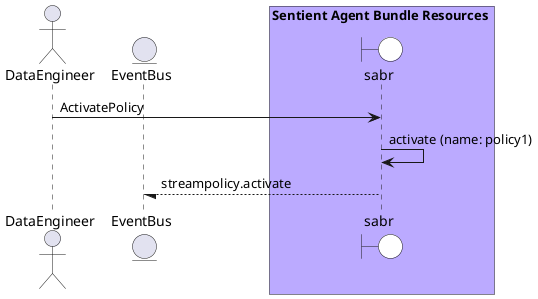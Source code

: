 @startuml

actor "DataEngineer"


entity EventBus

box Sentient Agent Bundle Resources #bbaaff
    boundary sabr #white
end box



"DataEngineer" -> sabr: ActivatePolicy

    sabr -> "sabr": activate (name: policy1)

    "sabr" --/ EventBus: streampolicy.activate



@enduml
